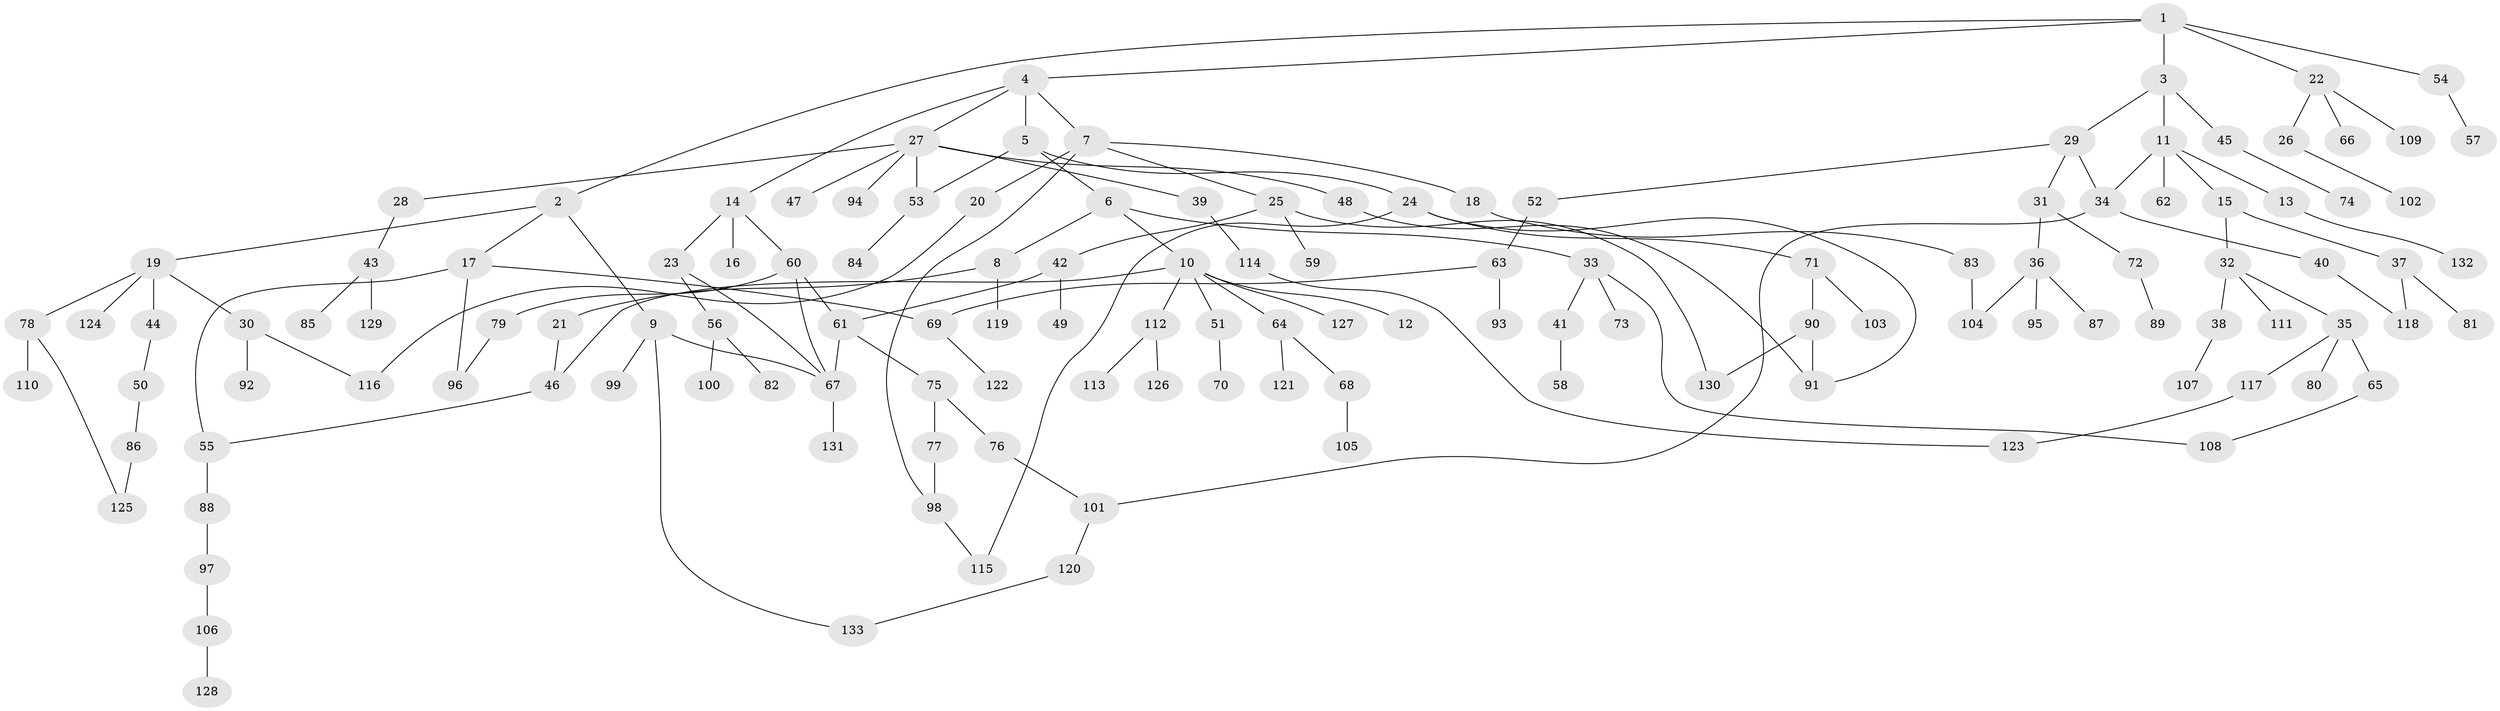 // Generated by graph-tools (version 1.1) at 2025/13/03/09/25 04:13:31]
// undirected, 133 vertices, 155 edges
graph export_dot {
graph [start="1"]
  node [color=gray90,style=filled];
  1;
  2;
  3;
  4;
  5;
  6;
  7;
  8;
  9;
  10;
  11;
  12;
  13;
  14;
  15;
  16;
  17;
  18;
  19;
  20;
  21;
  22;
  23;
  24;
  25;
  26;
  27;
  28;
  29;
  30;
  31;
  32;
  33;
  34;
  35;
  36;
  37;
  38;
  39;
  40;
  41;
  42;
  43;
  44;
  45;
  46;
  47;
  48;
  49;
  50;
  51;
  52;
  53;
  54;
  55;
  56;
  57;
  58;
  59;
  60;
  61;
  62;
  63;
  64;
  65;
  66;
  67;
  68;
  69;
  70;
  71;
  72;
  73;
  74;
  75;
  76;
  77;
  78;
  79;
  80;
  81;
  82;
  83;
  84;
  85;
  86;
  87;
  88;
  89;
  90;
  91;
  92;
  93;
  94;
  95;
  96;
  97;
  98;
  99;
  100;
  101;
  102;
  103;
  104;
  105;
  106;
  107;
  108;
  109;
  110;
  111;
  112;
  113;
  114;
  115;
  116;
  117;
  118;
  119;
  120;
  121;
  122;
  123;
  124;
  125;
  126;
  127;
  128;
  129;
  130;
  131;
  132;
  133;
  1 -- 2;
  1 -- 3;
  1 -- 4;
  1 -- 22;
  1 -- 54;
  2 -- 9;
  2 -- 17;
  2 -- 19;
  3 -- 11;
  3 -- 29;
  3 -- 45;
  4 -- 5;
  4 -- 7;
  4 -- 14;
  4 -- 27;
  5 -- 6;
  5 -- 24;
  5 -- 53;
  6 -- 8;
  6 -- 10;
  6 -- 33;
  7 -- 18;
  7 -- 20;
  7 -- 25;
  7 -- 98;
  8 -- 21;
  8 -- 119;
  9 -- 99;
  9 -- 67;
  9 -- 133;
  10 -- 12;
  10 -- 46;
  10 -- 51;
  10 -- 64;
  10 -- 112;
  10 -- 127;
  11 -- 13;
  11 -- 15;
  11 -- 62;
  11 -- 34;
  13 -- 132;
  14 -- 16;
  14 -- 23;
  14 -- 60;
  15 -- 32;
  15 -- 37;
  17 -- 55;
  17 -- 69;
  17 -- 96;
  18 -- 83;
  19 -- 30;
  19 -- 44;
  19 -- 78;
  19 -- 124;
  20 -- 116;
  21 -- 46;
  22 -- 26;
  22 -- 66;
  22 -- 109;
  23 -- 56;
  23 -- 67;
  24 -- 71;
  24 -- 115;
  24 -- 91;
  25 -- 42;
  25 -- 59;
  25 -- 130;
  26 -- 102;
  27 -- 28;
  27 -- 39;
  27 -- 47;
  27 -- 48;
  27 -- 53;
  27 -- 94;
  28 -- 43;
  29 -- 31;
  29 -- 34;
  29 -- 52;
  30 -- 92;
  30 -- 116;
  31 -- 36;
  31 -- 72;
  32 -- 35;
  32 -- 38;
  32 -- 111;
  33 -- 41;
  33 -- 73;
  33 -- 108;
  34 -- 40;
  34 -- 101;
  35 -- 65;
  35 -- 80;
  35 -- 117;
  36 -- 87;
  36 -- 95;
  36 -- 104;
  37 -- 81;
  37 -- 118;
  38 -- 107;
  39 -- 114;
  40 -- 118;
  41 -- 58;
  42 -- 49;
  42 -- 61;
  43 -- 85;
  43 -- 129;
  44 -- 50;
  45 -- 74;
  46 -- 55;
  48 -- 91;
  50 -- 86;
  51 -- 70;
  52 -- 63;
  53 -- 84;
  54 -- 57;
  55 -- 88;
  56 -- 82;
  56 -- 100;
  60 -- 79;
  60 -- 67;
  60 -- 61;
  61 -- 75;
  61 -- 67;
  63 -- 69;
  63 -- 93;
  64 -- 68;
  64 -- 121;
  65 -- 108;
  67 -- 131;
  68 -- 105;
  69 -- 122;
  71 -- 90;
  71 -- 103;
  72 -- 89;
  75 -- 76;
  75 -- 77;
  76 -- 101;
  77 -- 98;
  78 -- 110;
  78 -- 125;
  79 -- 96;
  83 -- 104;
  86 -- 125;
  88 -- 97;
  90 -- 91;
  90 -- 130;
  97 -- 106;
  98 -- 115;
  101 -- 120;
  106 -- 128;
  112 -- 113;
  112 -- 126;
  114 -- 123;
  117 -- 123;
  120 -- 133;
}
